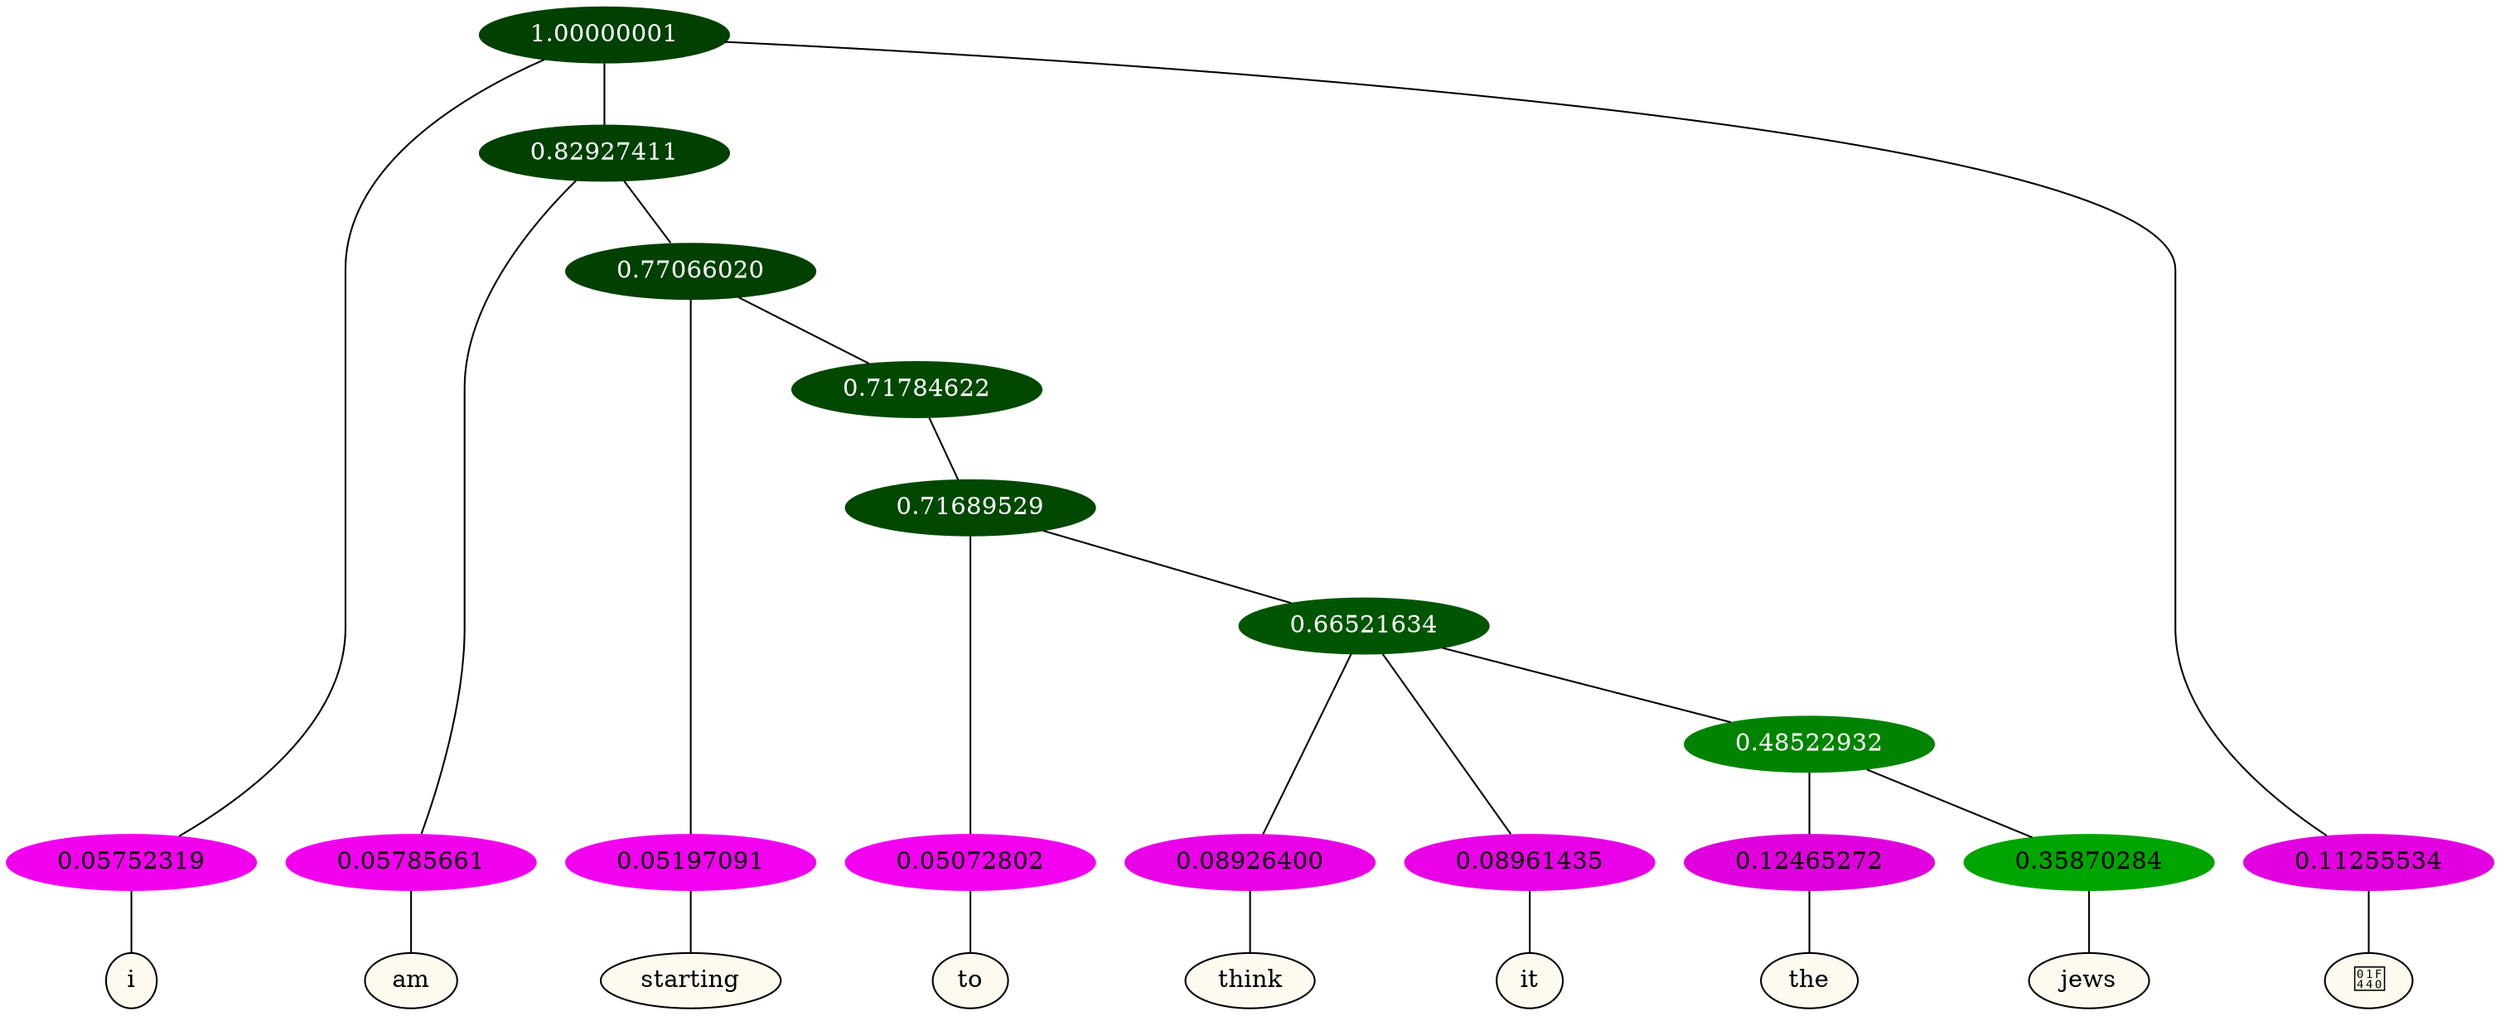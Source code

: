 graph {
	node [format=png height=0.15 nodesep=0.001 ordering=out overlap=prism overlap_scaling=0.01 ranksep=0.001 ratio=0.2 style=filled width=0.15]
	{
		rank=same
		a_w_1 [label=i color=black fillcolor=floralwhite style="filled,solid"]
		a_w_4 [label=am color=black fillcolor=floralwhite style="filled,solid"]
		a_w_6 [label=starting color=black fillcolor=floralwhite style="filled,solid"]
		a_w_9 [label=to color=black fillcolor=floralwhite style="filled,solid"]
		a_w_11 [label=think color=black fillcolor=floralwhite style="filled,solid"]
		a_w_12 [label=it color=black fillcolor=floralwhite style="filled,solid"]
		a_w_14 [label=the color=black fillcolor=floralwhite style="filled,solid"]
		a_w_15 [label=jews color=black fillcolor=floralwhite style="filled,solid"]
		a_w_3 [label="👀" color=black fillcolor=floralwhite style="filled,solid"]
	}
	a_n_1 -- a_w_1
	a_n_4 -- a_w_4
	a_n_6 -- a_w_6
	a_n_9 -- a_w_9
	a_n_11 -- a_w_11
	a_n_12 -- a_w_12
	a_n_14 -- a_w_14
	a_n_15 -- a_w_15
	a_n_3 -- a_w_3
	{
		rank=same
		a_n_1 [label=0.05752319 color="0.835 1.000 0.942" fontcolor=black]
		a_n_4 [label=0.05785661 color="0.835 1.000 0.942" fontcolor=black]
		a_n_6 [label=0.05197091 color="0.835 1.000 0.948" fontcolor=black]
		a_n_9 [label=0.05072802 color="0.835 1.000 0.949" fontcolor=black]
		a_n_11 [label=0.08926400 color="0.835 1.000 0.911" fontcolor=black]
		a_n_12 [label=0.08961435 color="0.835 1.000 0.910" fontcolor=black]
		a_n_14 [label=0.12465272 color="0.835 1.000 0.875" fontcolor=black]
		a_n_15 [label=0.35870284 color="0.334 1.000 0.641" fontcolor=black]
		a_n_3 [label=0.11255534 color="0.835 1.000 0.887" fontcolor=black]
	}
	a_n_0 [label=1.00000001 color="0.334 1.000 0.250" fontcolor=grey99]
	a_n_0 -- a_n_1
	a_n_2 [label=0.82927411 color="0.334 1.000 0.250" fontcolor=grey99]
	a_n_0 -- a_n_2
	a_n_0 -- a_n_3
	a_n_2 -- a_n_4
	a_n_5 [label=0.77066020 color="0.334 1.000 0.250" fontcolor=grey99]
	a_n_2 -- a_n_5
	a_n_5 -- a_n_6
	a_n_7 [label=0.71784622 color="0.334 1.000 0.282" fontcolor=grey99]
	a_n_5 -- a_n_7
	a_n_8 [label=0.71689529 color="0.334 1.000 0.283" fontcolor=grey99]
	a_n_7 -- a_n_8
	a_n_8 -- a_n_9
	a_n_10 [label=0.66521634 color="0.334 1.000 0.335" fontcolor=grey99]
	a_n_8 -- a_n_10
	a_n_10 -- a_n_11
	a_n_10 -- a_n_12
	a_n_13 [label=0.48522932 color="0.334 1.000 0.515" fontcolor=grey99]
	a_n_10 -- a_n_13
	a_n_13 -- a_n_14
	a_n_13 -- a_n_15
}
